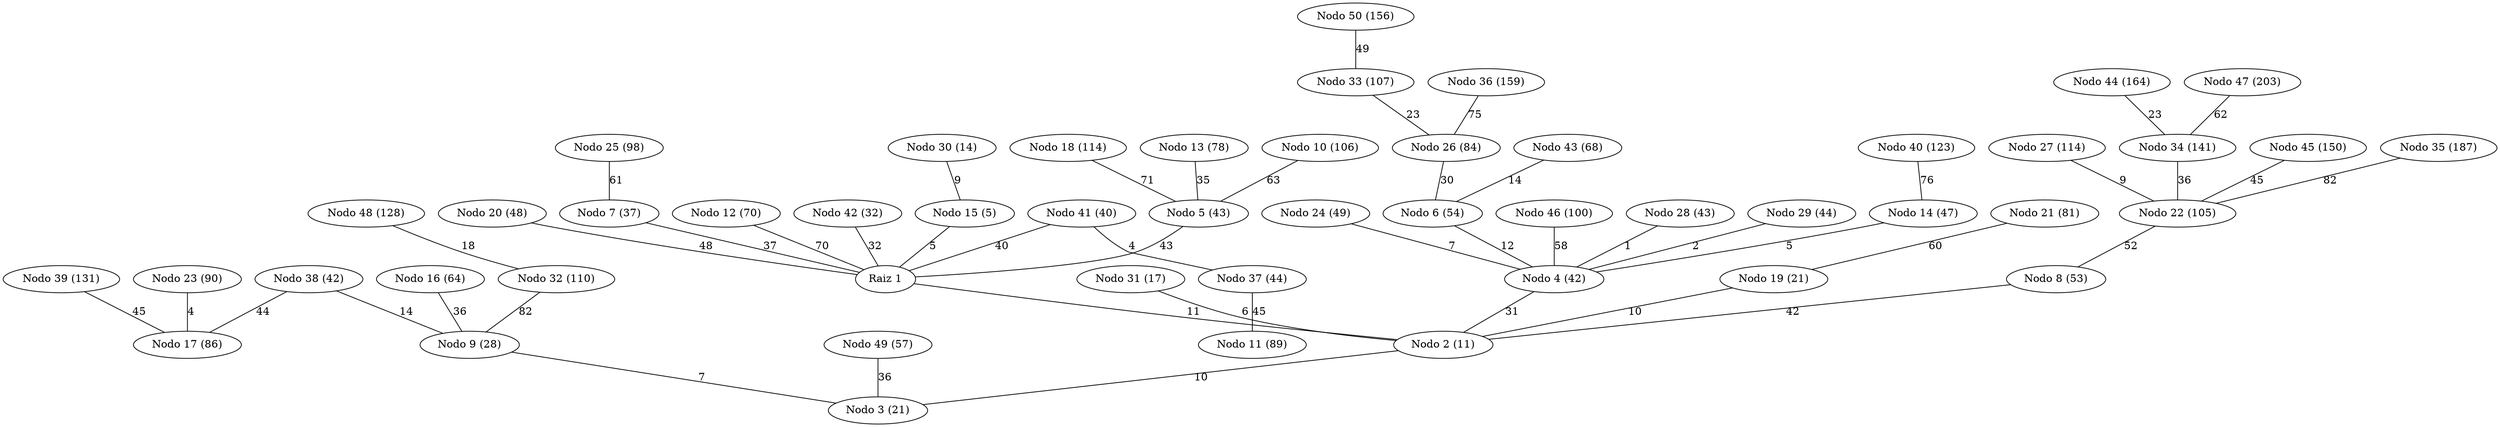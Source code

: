 graph arbol_dijkstra_G_1 {
    "1" [label="Raiz 1"];
    "15" [label="Nodo 15 (5)"];
    "2" [label="Nodo 2 (11)"];
    "30" [label="Nodo 30 (14)"];
    "31" [label="Nodo 31 (17)"];
    "19" [label="Nodo 19 (21)"];
    "3" [label="Nodo 3 (21)"];
    "9" [label="Nodo 9 (28)"];
    "42" [label="Nodo 42 (32)"];
    "7" [label="Nodo 7 (37)"];
    "41" [label="Nodo 41 (40)"];
    "38" [label="Nodo 38 (42)"];
    "4" [label="Nodo 4 (42)"];
    "5" [label="Nodo 5 (43)"];
    "28" [label="Nodo 28 (43)"];
    "29" [label="Nodo 29 (44)"];
    "37" [label="Nodo 37 (44)"];
    "14" [label="Nodo 14 (47)"];
    "20" [label="Nodo 20 (48)"];
    "24" [label="Nodo 24 (49)"];
    "8" [label="Nodo 8 (53)"];
    "6" [label="Nodo 6 (54)"];
    "49" [label="Nodo 49 (57)"];
    "16" [label="Nodo 16 (64)"];
    "43" [label="Nodo 43 (68)"];
    "12" [label="Nodo 12 (70)"];
    "13" [label="Nodo 13 (78)"];
    "21" [label="Nodo 21 (81)"];
    "26" [label="Nodo 26 (84)"];
    "17" [label="Nodo 17 (86)"];
    "11" [label="Nodo 11 (89)"];
    "23" [label="Nodo 23 (90)"];
    "25" [label="Nodo 25 (98)"];
    "46" [label="Nodo 46 (100)"];
    "22" [label="Nodo 22 (105)"];
    "10" [label="Nodo 10 (106)"];
    "33" [label="Nodo 33 (107)"];
    "32" [label="Nodo 32 (110)"];
    "18" [label="Nodo 18 (114)"];
    "27" [label="Nodo 27 (114)"];
    "40" [label="Nodo 40 (123)"];
    "48" [label="Nodo 48 (128)"];
    "39" [label="Nodo 39 (131)"];
    "34" [label="Nodo 34 (141)"];
    "45" [label="Nodo 45 (150)"];
    "50" [label="Nodo 50 (156)"];
    "36" [label="Nodo 36 (159)"];
    "44" [label="Nodo 44 (164)"];
    "35" [label="Nodo 35 (187)"];
    "47" [label="Nodo 47 (203)"];
    1 -- 2 [label="11"];
    2 -- 3 [label="10"];
    4 -- 2 [label="31"];
    5 -- 1 [label="43"];
    6 -- 4 [label="12"];
    7 -- 1 [label="37"];
    8 -- 2 [label="42"];
    9 -- 3 [label="7"];
    10 -- 5 [label="63"];
    37 -- 11 [label="45"];
    12 -- 1 [label="70"];
    13 -- 5 [label="35"];
    14 -- 4 [label="5"];
    15 -- 1 [label="5"];
    16 -- 9 [label="36"];
    38 -- 17 [label="44"];
    18 -- 5 [label="71"];
    19 -- 2 [label="10"];
    20 -- 1 [label="48"];
    21 -- 19 [label="60"];
    22 -- 8 [label="52"];
    23 -- 17 [label="4"];
    24 -- 4 [label="7"];
    25 -- 7 [label="61"];
    26 -- 6 [label="30"];
    27 -- 22 [label="9"];
    28 -- 4 [label="1"];
    29 -- 4 [label="2"];
    30 -- 15 [label="9"];
    31 -- 2 [label="6"];
    32 -- 9 [label="82"];
    33 -- 26 [label="23"];
    34 -- 22 [label="36"];
    35 -- 22 [label="82"];
    36 -- 26 [label="75"];
    41 -- 37 [label="4"];
    38 -- 9 [label="14"];
    39 -- 17 [label="45"];
    40 -- 14 [label="76"];
    41 -- 1 [label="40"];
    42 -- 1 [label="32"];
    43 -- 6 [label="14"];
    44 -- 34 [label="23"];
    45 -- 22 [label="45"];
    46 -- 4 [label="58"];
    47 -- 34 [label="62"];
    48 -- 32 [label="18"];
    49 -- 3 [label="36"];
    50 -- 33 [label="49"];
}